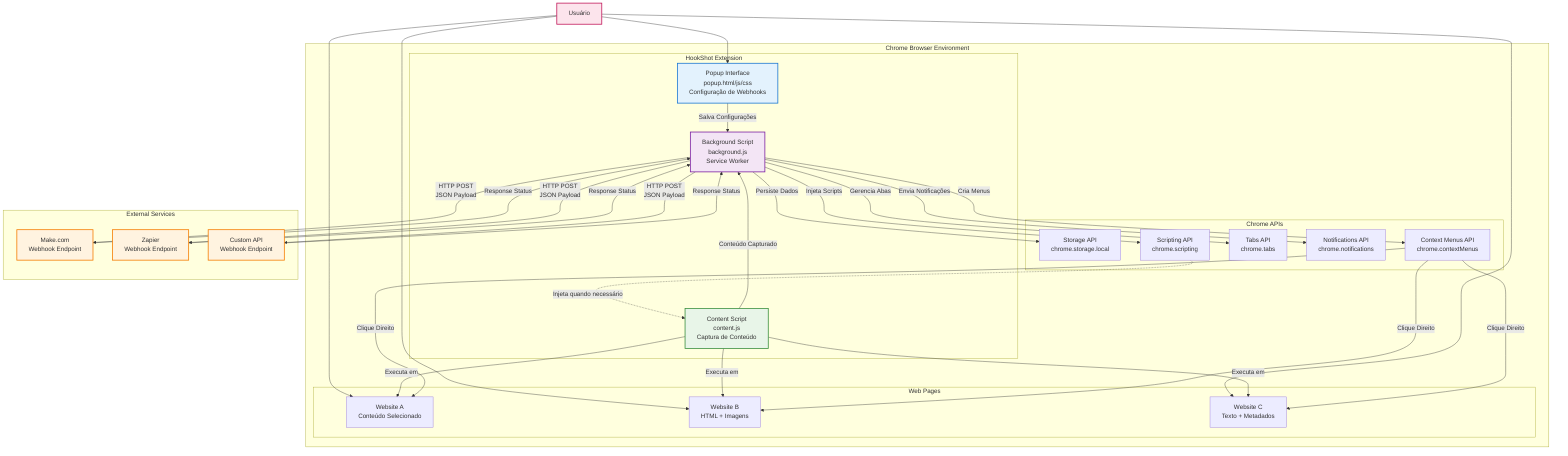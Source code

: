 graph TB
    subgraph "Chrome Browser Environment"
        subgraph "HookShot Extension"
            P[Popup Interface<br/>popup.html/js/css<br/>Configuração de Webhooks]
            B[Background Script<br/>background.js<br/>Service Worker]
            C[Content Script<br/>content.js<br/>Captura de Conteúdo]
        end
        
        subgraph "Chrome APIs"
            S[Storage API<br/>chrome.storage.local]
            M[Context Menus API<br/>chrome.contextMenus]
            T[Tabs API<br/>chrome.tabs]
            N[Notifications API<br/>chrome.notifications]
            SC[Scripting API<br/>chrome.scripting]
        end
        
        subgraph "Web Pages"
            W1[Website A<br/>Conteúdo Selecionado]
            W2[Website B<br/>HTML + Imagens]
            W3[Website C<br/>Texto + Metadados]
        end
    end
    
    subgraph "External Services"
        H1[Make.com<br/>Webhook Endpoint]
        H2[Zapier<br/>Webhook Endpoint]
        H3[Custom API<br/>Webhook Endpoint]
    end
    
    U[Usuário] --> P
    U --> W1
    U --> W2
    U --> W3
    
    P -->|Salva Configurações| B
    B -->|Persiste Dados| S
    B -->|Cria Menus| M
    B -->|Envia Notificações| N
    B -->|Gerencia Abas| T
    B -->|Injeta Scripts| SC
    
    SC -.->|Injeta quando necessário| C
    C -->|Executa em| W1
    C -->|Executa em| W2
    C -->|Executa em| W3
    
    C -->|Conteúdo Capturado| B
    M -->|Clique Direito| W1
    M -->|Clique Direito| W2
    M -->|Clique Direito| W3
    
    B -->|HTTP POST<br/>JSON Payload| H1
    B -->|HTTP POST<br/>JSON Payload| H2
    B -->|HTTP POST<br/>JSON Payload| H3
    
    H1 -->|Response Status| B
    H2 -->|Response Status| B
    H3 -->|Response Status| B
    
    style P fill:#e3f2fd,stroke:#1976d2,stroke-width:2px
    style B fill:#f3e5f5,stroke:#7b1fa2,stroke-width:2px
    style C fill:#e8f5e8,stroke:#388e3c,stroke-width:2px
    style H1 fill:#fff3e0,stroke:#f57c00,stroke-width:2px
    style H2 fill:#fff3e0,stroke:#f57c00,stroke-width:2px
    style H3 fill:#fff3e0,stroke:#f57c00,stroke-width:2px
    style U fill:#fce4ec,stroke:#c2185b,stroke-width:2px